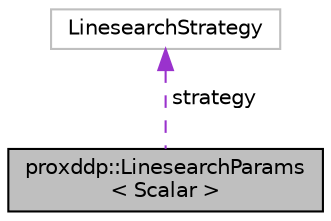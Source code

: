 digraph "proxddp::LinesearchParams&lt; Scalar &gt;"
{
 // LATEX_PDF_SIZE
  bgcolor="transparent";
  edge [fontname="Helvetica",fontsize="10",labelfontname="Helvetica",labelfontsize="10"];
  node [fontname="Helvetica",fontsize="10",shape=record];
  Node1 [label="proxddp::LinesearchParams\l\< Scalar \>",height=0.2,width=0.4,color="black", fillcolor="grey75", style="filled", fontcolor="black",tooltip="Linesearch parameters."];
  Node2 -> Node1 [dir="back",color="darkorchid3",fontsize="10",style="dashed",label=" strategy" ,fontname="Helvetica"];
  Node2 [label="LinesearchStrategy",height=0.2,width=0.4,color="grey75",tooltip=" "];
}
